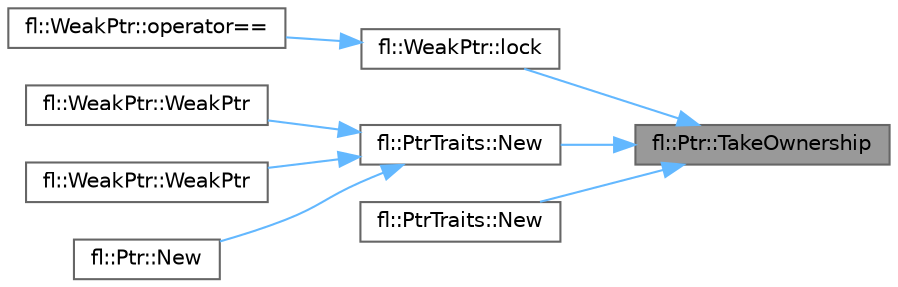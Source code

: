 digraph "fl::Ptr::TakeOwnership"
{
 // LATEX_PDF_SIZE
  bgcolor="transparent";
  edge [fontname=Helvetica,fontsize=10,labelfontname=Helvetica,labelfontsize=10];
  node [fontname=Helvetica,fontsize=10,shape=box,height=0.2,width=0.4];
  rankdir="RL";
  Node1 [id="Node000001",label="fl::Ptr::TakeOwnership",height=0.2,width=0.4,color="gray40", fillcolor="grey60", style="filled", fontcolor="black",tooltip=" "];
  Node1 -> Node2 [id="edge1_Node000001_Node000002",dir="back",color="steelblue1",style="solid",tooltip=" "];
  Node2 [id="Node000002",label="fl::WeakPtr::lock",height=0.2,width=0.4,color="grey40", fillcolor="white", style="filled",URL="$db/d77/classfl_1_1_weak_ptr.html#ac52bc006cef9fef0774e23023aa5d9f2",tooltip=" "];
  Node2 -> Node3 [id="edge2_Node000002_Node000003",dir="back",color="steelblue1",style="solid",tooltip=" "];
  Node3 [id="Node000003",label="fl::WeakPtr::operator==",height=0.2,width=0.4,color="grey40", fillcolor="white", style="filled",URL="$db/d77/classfl_1_1_weak_ptr.html#a0e8a300bcc2b04d7f60b0ad7265f23da",tooltip=" "];
  Node1 -> Node4 [id="edge3_Node000001_Node000004",dir="back",color="steelblue1",style="solid",tooltip=" "];
  Node4 [id="Node000004",label="fl::PtrTraits::New",height=0.2,width=0.4,color="grey40", fillcolor="white", style="filled",URL="$da/d84/classfl_1_1_ptr_traits.html#a6f44b5dc3ee20b4ba14ed6b765cfa776",tooltip=" "];
  Node4 -> Node5 [id="edge4_Node000004_Node000005",dir="back",color="steelblue1",style="solid",tooltip=" "];
  Node5 [id="Node000005",label="fl::WeakPtr::WeakPtr",height=0.2,width=0.4,color="grey40", fillcolor="white", style="filled",URL="$db/d77/classfl_1_1_weak_ptr.html#ae5e7b086bce142fafeda9fd7857a2522",tooltip=" "];
  Node4 -> Node6 [id="edge5_Node000004_Node000006",dir="back",color="steelblue1",style="solid",tooltip=" "];
  Node6 [id="Node000006",label="fl::WeakPtr::WeakPtr",height=0.2,width=0.4,color="grey40", fillcolor="white", style="filled",URL="$db/d77/classfl_1_1_weak_ptr.html#a91f5017c37790d882d59ac3517dbb7da",tooltip=" "];
  Node4 -> Node7 [id="edge6_Node000004_Node000007",dir="back",color="steelblue1",style="solid",tooltip=" "];
  Node7 [id="Node000007",label="fl::Ptr::New",height=0.2,width=0.4,color="grey40", fillcolor="white", style="filled",URL="$d1/d56/classfl_1_1_ptr.html#a4041b6379499b8faf0626509cbb9d357",tooltip=" "];
  Node1 -> Node8 [id="edge7_Node000001_Node000008",dir="back",color="steelblue1",style="solid",tooltip=" "];
  Node8 [id="Node000008",label="fl::PtrTraits::New",height=0.2,width=0.4,color="grey40", fillcolor="white", style="filled",URL="$da/d84/classfl_1_1_ptr_traits.html#a8f1f367153b1047c93dc60fa54ac117d",tooltip=" "];
}
